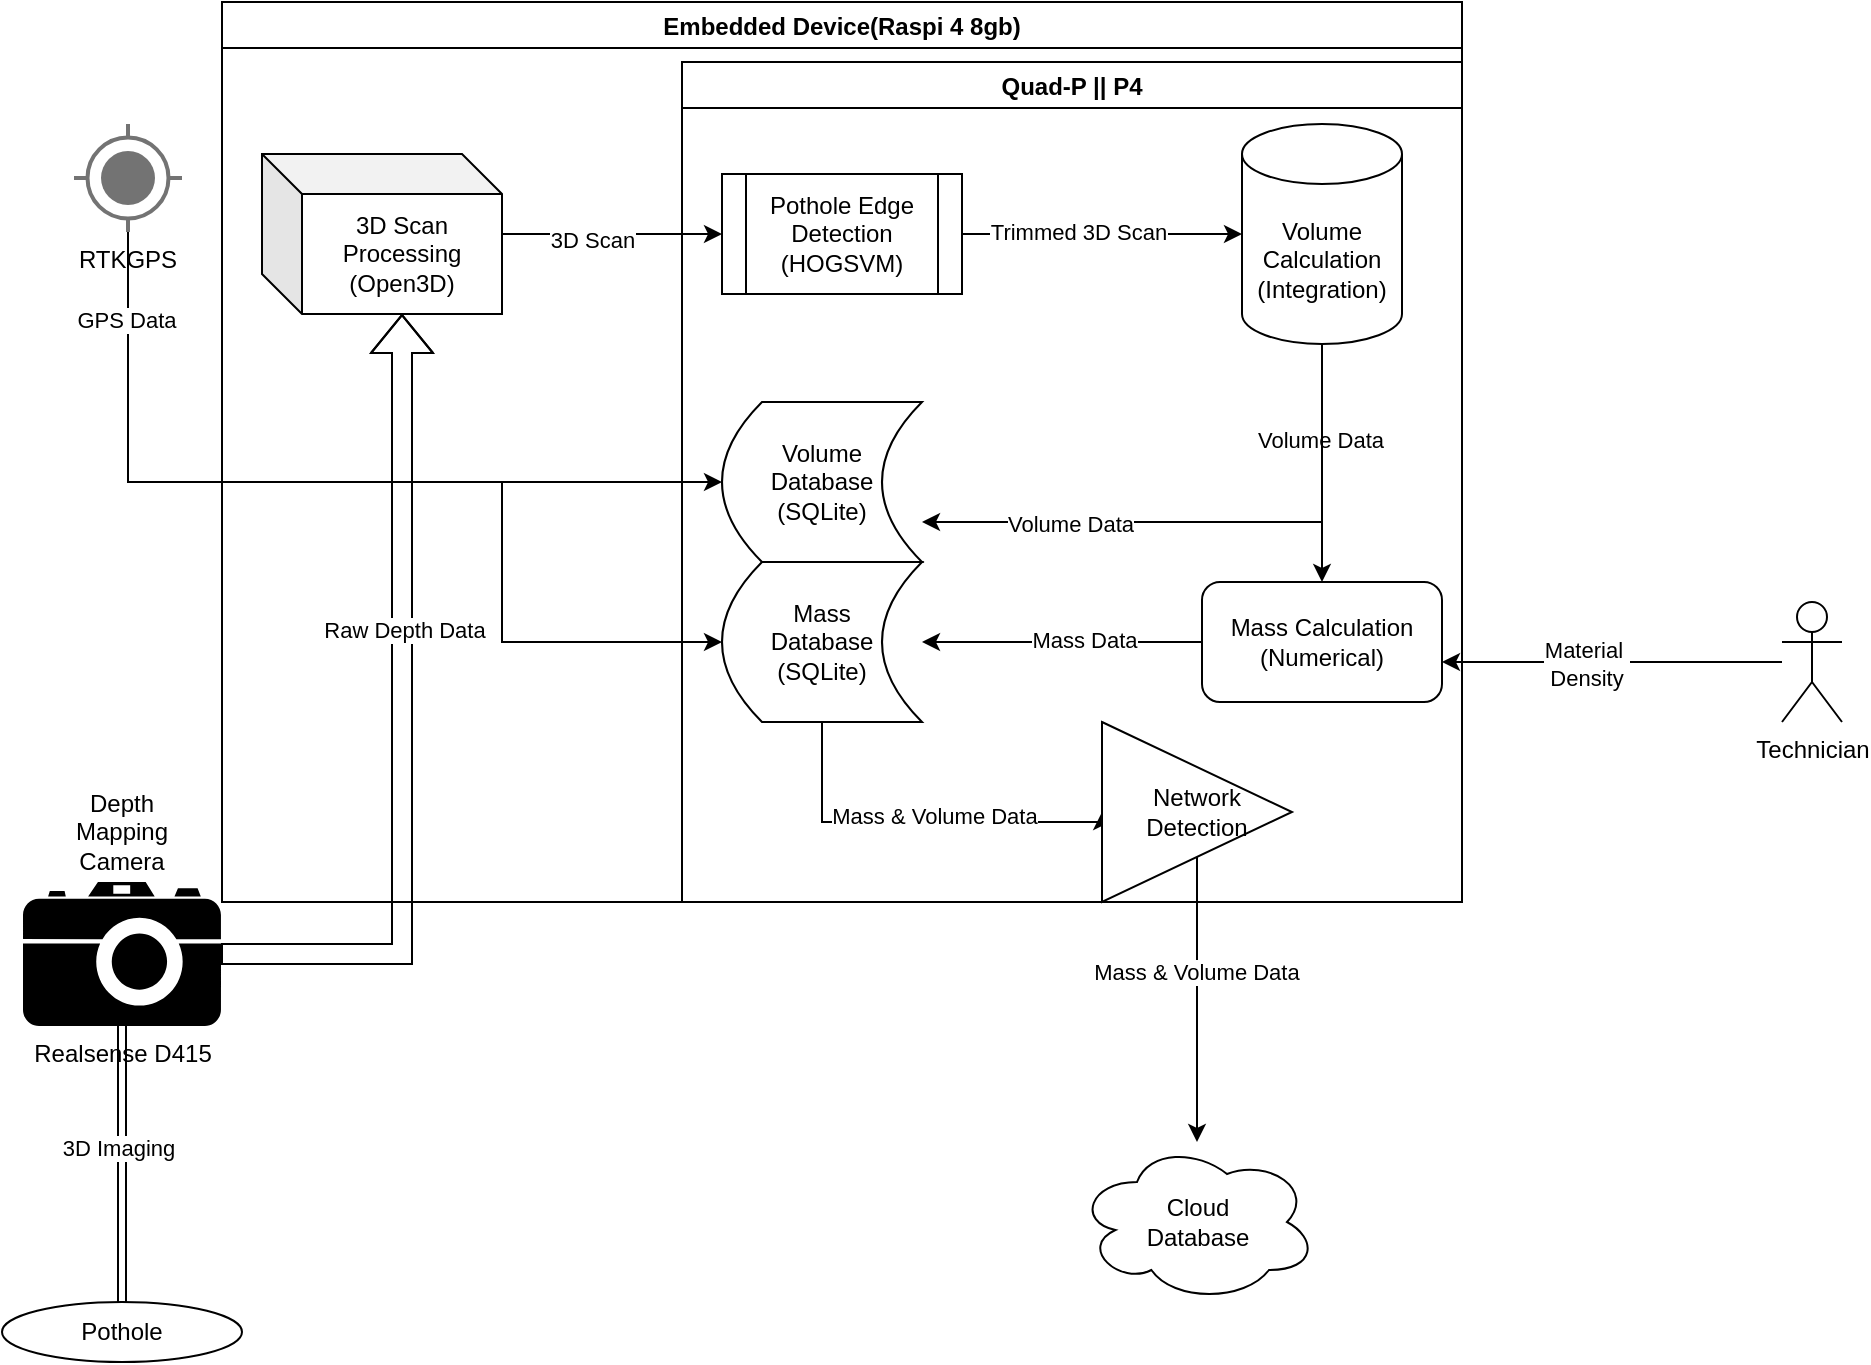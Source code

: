 <mxfile version="19.0.3" type="device"><diagram id="XRWtE8wUrfSMT1-vo9H-" name="Page-1"><mxGraphModel dx="1422" dy="865" grid="1" gridSize="10" guides="1" tooltips="1" connect="1" arrows="1" fold="1" page="1" pageScale="1" pageWidth="850" pageHeight="1100" math="0" shadow="0"><root><mxCell id="0"/><mxCell id="1" parent="0"/><mxCell id="HQHcUH0TG4fd3Jpf1wv1-1" value="Pothole" style="ellipse;whiteSpace=wrap;html=1;" parent="1" vertex="1"><mxGeometry x="20" y="910" width="120" height="30" as="geometry"/></mxCell><mxCell id="HQHcUH0TG4fd3Jpf1wv1-4" style="rounded=0;orthogonalLoop=1;jettySize=auto;html=1;entryX=0.5;entryY=0;entryDx=0;entryDy=0;shape=link;elbow=vertical;" parent="1" source="HQHcUH0TG4fd3Jpf1wv1-3" target="HQHcUH0TG4fd3Jpf1wv1-1" edge="1"><mxGeometry relative="1" as="geometry"/></mxCell><mxCell id="HQHcUH0TG4fd3Jpf1wv1-5" value="3D Imaging" style="edgeLabel;html=1;align=center;verticalAlign=middle;resizable=0;points=[];" parent="HQHcUH0TG4fd3Jpf1wv1-4" vertex="1" connectable="0"><mxGeometry x="-0.119" y="-2" relative="1" as="geometry"><mxPoint as="offset"/></mxGeometry></mxCell><mxCell id="HQHcUH0TG4fd3Jpf1wv1-32" style="edgeStyle=orthogonalEdgeStyle;rounded=0;orthogonalLoop=1;jettySize=auto;html=1;entryX=0;entryY=0;entryDx=70;entryDy=80;entryPerimeter=0;elbow=vertical;shape=flexArrow;" parent="1" source="HQHcUH0TG4fd3Jpf1wv1-3" target="HQHcUH0TG4fd3Jpf1wv1-12" edge="1"><mxGeometry relative="1" as="geometry"/></mxCell><mxCell id="HQHcUH0TG4fd3Jpf1wv1-34" value="Raw Depth Data" style="edgeLabel;html=1;align=center;verticalAlign=middle;resizable=0;points=[];" parent="HQHcUH0TG4fd3Jpf1wv1-32" vertex="1" connectable="0"><mxGeometry x="0.232" y="-1" relative="1" as="geometry"><mxPoint as="offset"/></mxGeometry></mxCell><mxCell id="HQHcUH0TG4fd3Jpf1wv1-3" value="Realsense D415" style="shape=mxgraph.signs.tech.camera_2;html=1;pointerEvents=1;fillColor=#000000;strokeColor=none;verticalLabelPosition=bottom;verticalAlign=top;align=center;" parent="1" vertex="1"><mxGeometry x="30.5" y="700" width="99" height="72" as="geometry"/></mxCell><mxCell id="HQHcUH0TG4fd3Jpf1wv1-6" value="Depth Mapping Camera" style="text;html=1;strokeColor=none;fillColor=none;align=center;verticalAlign=middle;whiteSpace=wrap;rounded=0;" parent="1" vertex="1"><mxGeometry x="50" y="660" width="60" height="30" as="geometry"/></mxCell><mxCell id="HQHcUH0TG4fd3Jpf1wv1-26" style="edgeStyle=none;rounded=0;orthogonalLoop=1;jettySize=auto;html=1;entryX=0;entryY=0.5;entryDx=0;entryDy=0;elbow=vertical;" parent="1" source="HQHcUH0TG4fd3Jpf1wv1-12" target="HQHcUH0TG4fd3Jpf1wv1-16" edge="1"><mxGeometry relative="1" as="geometry"><Array as="points"/></mxGeometry></mxCell><mxCell id="HQHcUH0TG4fd3Jpf1wv1-27" value="3D Scan" style="edgeLabel;html=1;align=center;verticalAlign=middle;resizable=0;points=[];" parent="HQHcUH0TG4fd3Jpf1wv1-26" vertex="1" connectable="0"><mxGeometry x="-0.182" y="-3" relative="1" as="geometry"><mxPoint as="offset"/></mxGeometry></mxCell><mxCell id="HQHcUH0TG4fd3Jpf1wv1-12" value="3D Scan Processing&lt;br&gt;(Open3D)" style="shape=cube;whiteSpace=wrap;html=1;boundedLbl=1;backgroundOutline=1;darkOpacity=0.05;darkOpacity2=0.1;" parent="1" vertex="1"><mxGeometry x="150" y="336" width="120" height="80" as="geometry"/></mxCell><mxCell id="HQHcUH0TG4fd3Jpf1wv1-24" style="edgeStyle=none;rounded=0;orthogonalLoop=1;jettySize=auto;html=1;elbow=vertical;" parent="1" source="HQHcUH0TG4fd3Jpf1wv1-16" target="HQHcUH0TG4fd3Jpf1wv1-22" edge="1"><mxGeometry relative="1" as="geometry"/></mxCell><mxCell id="HQHcUH0TG4fd3Jpf1wv1-25" value="Trimmed 3D Scan" style="edgeLabel;html=1;align=center;verticalAlign=middle;resizable=0;points=[];" parent="HQHcUH0TG4fd3Jpf1wv1-24" vertex="1" connectable="0"><mxGeometry x="-0.169" y="1" relative="1" as="geometry"><mxPoint as="offset"/></mxGeometry></mxCell><mxCell id="HQHcUH0TG4fd3Jpf1wv1-16" value="Pothole Edge Detection&lt;br&gt;(HOGSVM)" style="shape=process;whiteSpace=wrap;html=1;backgroundOutline=1;" parent="1" vertex="1"><mxGeometry x="380" y="346" width="120" height="60" as="geometry"/></mxCell><mxCell id="HQHcUH0TG4fd3Jpf1wv1-39" style="edgeStyle=orthogonalEdgeStyle;rounded=0;orthogonalLoop=1;jettySize=auto;html=1;entryX=0.5;entryY=0;entryDx=0;entryDy=0;elbow=vertical;" parent="1" source="HQHcUH0TG4fd3Jpf1wv1-22" target="HQHcUH0TG4fd3Jpf1wv1-38" edge="1"><mxGeometry relative="1" as="geometry"/></mxCell><mxCell id="HQHcUH0TG4fd3Jpf1wv1-40" value="Volume Data" style="edgeLabel;html=1;align=center;verticalAlign=middle;resizable=0;points=[];" parent="HQHcUH0TG4fd3Jpf1wv1-39" vertex="1" connectable="0"><mxGeometry x="-0.197" y="-1" relative="1" as="geometry"><mxPoint as="offset"/></mxGeometry></mxCell><mxCell id="HQHcUH0TG4fd3Jpf1wv1-44" style="edgeStyle=orthogonalEdgeStyle;rounded=0;orthogonalLoop=1;jettySize=auto;html=1;entryX=1;entryY=0.75;entryDx=0;entryDy=0;elbow=vertical;" parent="1" source="HQHcUH0TG4fd3Jpf1wv1-22" target="HQHcUH0TG4fd3Jpf1wv1-43" edge="1"><mxGeometry relative="1" as="geometry"><Array as="points"><mxPoint x="680" y="520"/></Array></mxGeometry></mxCell><mxCell id="HQHcUH0TG4fd3Jpf1wv1-55" value="Volume Data" style="edgeLabel;html=1;align=center;verticalAlign=middle;resizable=0;points=[];" parent="HQHcUH0TG4fd3Jpf1wv1-44" vertex="1" connectable="0"><mxGeometry x="0.492" y="1" relative="1" as="geometry"><mxPoint as="offset"/></mxGeometry></mxCell><mxCell id="HQHcUH0TG4fd3Jpf1wv1-22" value="Volume Calculation&lt;br&gt;(Integration)" style="shape=cylinder3;whiteSpace=wrap;html=1;boundedLbl=1;backgroundOutline=1;size=15;" parent="1" vertex="1"><mxGeometry x="640" y="321" width="80" height="110" as="geometry"/></mxCell><mxCell id="HQHcUH0TG4fd3Jpf1wv1-28" value="Embedded Device(Raspi 4 8gb)" style="swimlane;" parent="1" vertex="1"><mxGeometry x="130" y="260" width="620" height="450" as="geometry"/></mxCell><mxCell id="HQHcUH0TG4fd3Jpf1wv1-51" style="edgeStyle=orthogonalEdgeStyle;rounded=0;orthogonalLoop=1;jettySize=auto;html=1;entryX=1;entryY=0.5;entryDx=0;entryDy=0;elbow=vertical;" parent="HQHcUH0TG4fd3Jpf1wv1-28" source="HQHcUH0TG4fd3Jpf1wv1-38" target="HQHcUH0TG4fd3Jpf1wv1-50" edge="1"><mxGeometry relative="1" as="geometry"><Array as="points"><mxPoint x="430" y="320"/><mxPoint x="430" y="320"/></Array></mxGeometry></mxCell><mxCell id="HQHcUH0TG4fd3Jpf1wv1-53" value="Mass Data" style="edgeLabel;html=1;align=center;verticalAlign=middle;resizable=0;points=[];" parent="HQHcUH0TG4fd3Jpf1wv1-51" vertex="1" connectable="0"><mxGeometry x="-0.158" y="-1" relative="1" as="geometry"><mxPoint as="offset"/></mxGeometry></mxCell><mxCell id="HQHcUH0TG4fd3Jpf1wv1-38" value="Mass Calculation&lt;br&gt;(Numerical)" style="rounded=1;whiteSpace=wrap;html=1;" parent="HQHcUH0TG4fd3Jpf1wv1-28" vertex="1"><mxGeometry x="490" y="290" width="120" height="60" as="geometry"/></mxCell><mxCell id="5_S0sxHnWEvEQltkoAnY-3" value="" style="edgeStyle=orthogonalEdgeStyle;rounded=0;orthogonalLoop=1;jettySize=auto;html=1;" parent="HQHcUH0TG4fd3Jpf1wv1-28" source="HQHcUH0TG4fd3Jpf1wv1-43" target="HQHcUH0TG4fd3Jpf1wv1-50" edge="1"><mxGeometry relative="1" as="geometry"/></mxCell><mxCell id="HQHcUH0TG4fd3Jpf1wv1-43" value="Volume &lt;br&gt;Database&lt;br&gt;(SQLite)" style="shape=dataStorage;whiteSpace=wrap;html=1;fixedSize=1;" parent="HQHcUH0TG4fd3Jpf1wv1-28" vertex="1"><mxGeometry x="250" y="200" width="100" height="80" as="geometry"/></mxCell><mxCell id="5_S0sxHnWEvEQltkoAnY-6" style="edgeStyle=orthogonalEdgeStyle;rounded=0;orthogonalLoop=1;jettySize=auto;html=1;entryX=0;entryY=0.5;entryDx=0;entryDy=0;" parent="HQHcUH0TG4fd3Jpf1wv1-28" source="HQHcUH0TG4fd3Jpf1wv1-50" target="5_S0sxHnWEvEQltkoAnY-5" edge="1"><mxGeometry relative="1" as="geometry"><Array as="points"><mxPoint x="300" y="410"/></Array></mxGeometry></mxCell><mxCell id="5_S0sxHnWEvEQltkoAnY-7" value="Mass &amp;amp; Volume Data" style="edgeLabel;html=1;align=center;verticalAlign=middle;resizable=0;points=[];" parent="5_S0sxHnWEvEQltkoAnY-6" vertex="1" connectable="0"><mxGeometry x="0.089" y="3" relative="1" as="geometry"><mxPoint as="offset"/></mxGeometry></mxCell><mxCell id="HQHcUH0TG4fd3Jpf1wv1-50" value="Mass&lt;br&gt;Database&lt;br&gt;(SQLite)" style="shape=dataStorage;whiteSpace=wrap;html=1;fixedSize=1;" parent="HQHcUH0TG4fd3Jpf1wv1-28" vertex="1"><mxGeometry x="250" y="280" width="100" height="80" as="geometry"/></mxCell><mxCell id="5_S0sxHnWEvEQltkoAnY-1" value="Quad-P || P4" style="swimlane;" parent="HQHcUH0TG4fd3Jpf1wv1-28" vertex="1"><mxGeometry x="230" y="30" width="390" height="420" as="geometry"/></mxCell><mxCell id="5_S0sxHnWEvEQltkoAnY-5" value="Network&lt;br&gt;Detection" style="triangle;whiteSpace=wrap;html=1;" parent="5_S0sxHnWEvEQltkoAnY-1" vertex="1"><mxGeometry x="210" y="330" width="95" height="90" as="geometry"/></mxCell><mxCell id="HQHcUH0TG4fd3Jpf1wv1-48" style="edgeStyle=orthogonalEdgeStyle;rounded=0;orthogonalLoop=1;jettySize=auto;html=1;elbow=vertical;" parent="1" source="HQHcUH0TG4fd3Jpf1wv1-30" edge="1"><mxGeometry relative="1" as="geometry"><mxPoint x="740" y="590" as="targetPoint"/></mxGeometry></mxCell><mxCell id="HQHcUH0TG4fd3Jpf1wv1-49" value="Material&amp;nbsp;&lt;br&gt;Density" style="edgeLabel;html=1;align=center;verticalAlign=middle;resizable=0;points=[];" parent="HQHcUH0TG4fd3Jpf1wv1-48" vertex="1" connectable="0"><mxGeometry x="0.153" relative="1" as="geometry"><mxPoint as="offset"/></mxGeometry></mxCell><mxCell id="HQHcUH0TG4fd3Jpf1wv1-30" value="Technician" style="shape=umlActor;verticalLabelPosition=bottom;verticalAlign=top;html=1;outlineConnect=0;rotation=0;" parent="1" vertex="1"><mxGeometry x="910" y="560" width="30" height="60" as="geometry"/></mxCell><mxCell id="HQHcUH0TG4fd3Jpf1wv1-56" style="edgeStyle=orthogonalEdgeStyle;rounded=0;orthogonalLoop=1;jettySize=auto;html=1;entryX=0;entryY=0.5;entryDx=0;entryDy=0;elbow=vertical;" parent="1" source="HQHcUH0TG4fd3Jpf1wv1-54" target="HQHcUH0TG4fd3Jpf1wv1-43" edge="1"><mxGeometry relative="1" as="geometry"><Array as="points"><mxPoint x="83" y="500"/></Array></mxGeometry></mxCell><mxCell id="HQHcUH0TG4fd3Jpf1wv1-57" style="edgeStyle=orthogonalEdgeStyle;rounded=0;orthogonalLoop=1;jettySize=auto;html=1;entryX=0;entryY=0.5;entryDx=0;entryDy=0;elbow=vertical;" parent="1" source="HQHcUH0TG4fd3Jpf1wv1-54" target="HQHcUH0TG4fd3Jpf1wv1-50" edge="1"><mxGeometry relative="1" as="geometry"><Array as="points"><mxPoint x="83" y="500"/><mxPoint x="270" y="500"/><mxPoint x="270" y="580"/></Array></mxGeometry></mxCell><mxCell id="HQHcUH0TG4fd3Jpf1wv1-58" value="GPS Data" style="edgeLabel;html=1;align=center;verticalAlign=middle;resizable=0;points=[];" parent="HQHcUH0TG4fd3Jpf1wv1-57" vertex="1" connectable="0"><mxGeometry x="-0.825" y="-1" relative="1" as="geometry"><mxPoint as="offset"/></mxGeometry></mxCell><mxCell id="HQHcUH0TG4fd3Jpf1wv1-54" value="RTKGPS" style="dashed=0;aspect=fixed;verticalLabelPosition=bottom;verticalAlign=top;align=center;shape=mxgraph.gmdl.gps;strokeColor=#737373;fillColor=#737373;shadow=0;strokeWidth=2;sketch=0;" parent="1" vertex="1"><mxGeometry x="56" y="321" width="54" height="54" as="geometry"/></mxCell><mxCell id="5_S0sxHnWEvEQltkoAnY-4" value="Cloud &lt;br&gt;Database" style="ellipse;shape=cloud;whiteSpace=wrap;html=1;" parent="1" vertex="1"><mxGeometry x="557.5" y="830" width="120" height="80" as="geometry"/></mxCell><mxCell id="5_S0sxHnWEvEQltkoAnY-8" style="edgeStyle=orthogonalEdgeStyle;rounded=0;orthogonalLoop=1;jettySize=auto;html=1;" parent="1" source="5_S0sxHnWEvEQltkoAnY-5" target="5_S0sxHnWEvEQltkoAnY-4" edge="1"><mxGeometry relative="1" as="geometry"/></mxCell><mxCell id="5_S0sxHnWEvEQltkoAnY-9" value="Mass &amp;amp; Volume Data" style="edgeLabel;html=1;align=center;verticalAlign=middle;resizable=0;points=[];" parent="5_S0sxHnWEvEQltkoAnY-8" vertex="1" connectable="0"><mxGeometry x="-0.182" y="-1" relative="1" as="geometry"><mxPoint y="-1" as="offset"/></mxGeometry></mxCell></root></mxGraphModel></diagram></mxfile>